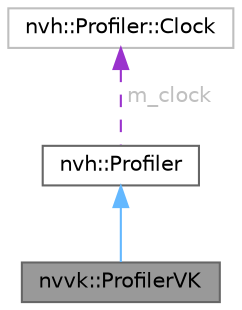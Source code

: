 digraph "nvvk::ProfilerVK"
{
 // LATEX_PDF_SIZE
  bgcolor="transparent";
  edge [fontname=Helvetica,fontsize=10,labelfontname=Helvetica,labelfontsize=10];
  node [fontname=Helvetica,fontsize=10,shape=box,height=0.2,width=0.4];
  Node1 [id="Node000001",label="nvvk::ProfilerVK",height=0.2,width=0.4,color="gray40", fillcolor="grey60", style="filled", fontcolor="black",tooltip=" "];
  Node2 -> Node1 [id="edge1_Node000001_Node000002",dir="back",color="steelblue1",style="solid",tooltip=" "];
  Node2 [id="Node000002",label="nvh::Profiler",height=0.2,width=0.4,color="gray40", fillcolor="white", style="filled",URL="$classnvh_1_1_profiler.html",tooltip=" "];
  Node3 -> Node2 [id="edge2_Node000002_Node000003",dir="back",color="darkorchid3",style="dashed",tooltip=" ",label=" m_clock",fontcolor="grey" ];
  Node3 [id="Node000003",label="nvh::Profiler::Clock",height=0.2,width=0.4,color="grey75", fillcolor="white", style="filled",URL="$classnvh_1_1_profiler_1_1_clock.html",tooltip=" "];
}
